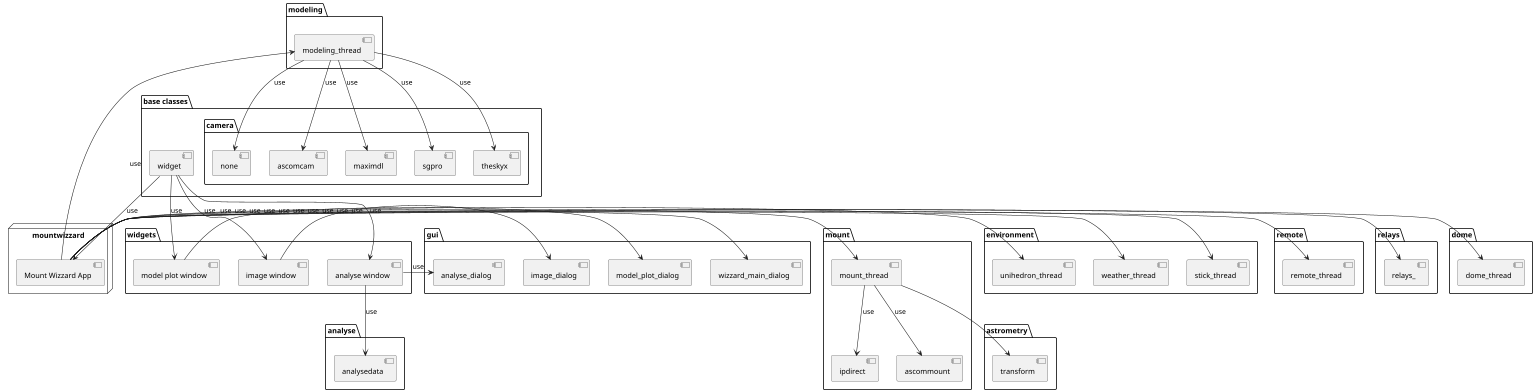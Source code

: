 @startuml

scale max 1536 width
hide stereotype

node "mountwizzard" {
    [Mount Wizzard App]
}

package "widgets" {
   [model plot window]
   [image window]
   [analyse window]
}

package "gui" {
    [wizzard_main_dialog]
    [model_plot_dialog]
    [image_dialog]
    [analyse_dialog]
}

package "base classes" {
    [widget]
    [camera]
}

package "mount" {
    [mount_thread] --> [ipdirect] : use
    [mount_thread] --> [ascommount] : use
}

package "astrometry" {
    [transform]
}

package "modeling" {
    [modeling_thread]
}

package "environment" {
    [stick_thread]
    [unihedron_thread]
    [weather_thread]
}

package "camera" {
    [none]
    [ascomcam]
    [maximdl]
    [sgpro]
    [theskyx]
}

package "analyse" {
    [analysedata]
}

together {
package "dome" {
    [dome_thread]
}

package "relays" {
    [relays_]
}

package "remote" {
    [remote_thread]
}
}

[widget] --> [Mount Wizzard App] : use
[widget] --> [model plot window] : use
[widget] --> [image window] : use
[widget] --> [analyse window] : use

[Mount Wizzard App] -> [wizzard_main_dialog] : use
[model plot window] ->  [model_plot_dialog] : use
[image window] -> [image_dialog] : use
[analyse window] -> [analyse_dialog] : use

[Mount Wizzard App] -> [mount_thread] : use
[Mount Wizzard App] -> [stick_thread] : use
[Mount Wizzard App] -> [weather_thread] : use
[Mount Wizzard App] -> [unihedron_thread] : use
[Mount Wizzard App] -> [modeling_thread] : use
[Mount Wizzard App] -> [remote_thread] : use
[Mount Wizzard App] -> [dome_thread] : use
[Mount Wizzard App] -> [relays_] : use

[mount_thread] --> [transform]

[modeling_thread] --> [none] : use
[modeling_thread] --> [ascomcam] : use
[modeling_thread] --> [maximdl] : use
[modeling_thread] --> [sgpro] : use
[modeling_thread] --> [theskyx] : use

[analyse window] --> [analysedata] : use


@enduml
